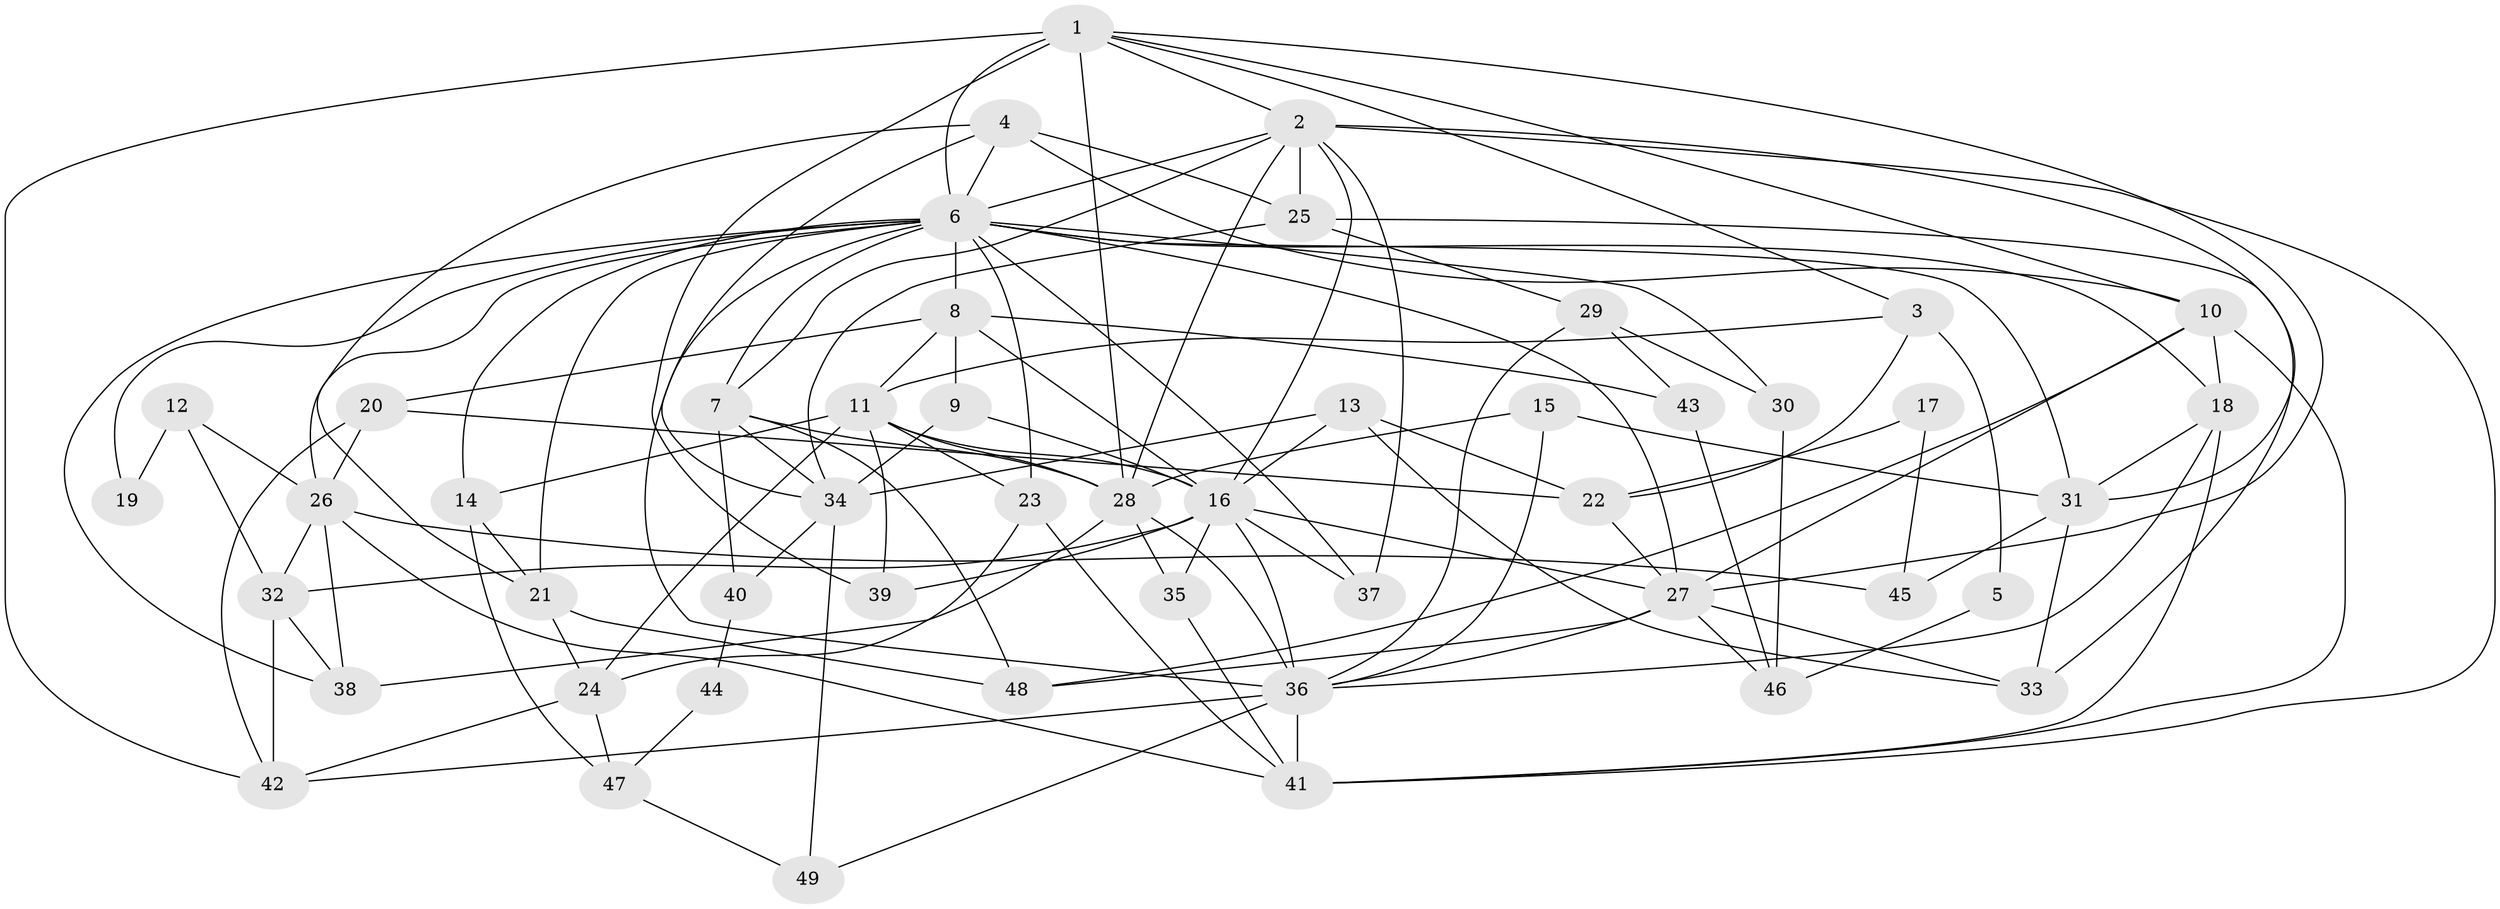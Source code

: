 // original degree distribution, {3: 0.25510204081632654, 4: 0.37755102040816324, 6: 0.07142857142857142, 2: 0.10204081632653061, 5: 0.14285714285714285, 7: 0.030612244897959183, 8: 0.02040816326530612}
// Generated by graph-tools (version 1.1) at 2025/36/03/09/25 02:36:13]
// undirected, 49 vertices, 125 edges
graph export_dot {
graph [start="1"]
  node [color=gray90,style=filled];
  1;
  2;
  3;
  4;
  5;
  6;
  7;
  8;
  9;
  10;
  11;
  12;
  13;
  14;
  15;
  16;
  17;
  18;
  19;
  20;
  21;
  22;
  23;
  24;
  25;
  26;
  27;
  28;
  29;
  30;
  31;
  32;
  33;
  34;
  35;
  36;
  37;
  38;
  39;
  40;
  41;
  42;
  43;
  44;
  45;
  46;
  47;
  48;
  49;
  1 -- 2 [weight=1.0];
  1 -- 3 [weight=1.0];
  1 -- 6 [weight=1.0];
  1 -- 10 [weight=1.0];
  1 -- 27 [weight=1.0];
  1 -- 28 [weight=1.0];
  1 -- 39 [weight=2.0];
  1 -- 42 [weight=1.0];
  2 -- 6 [weight=2.0];
  2 -- 7 [weight=1.0];
  2 -- 16 [weight=1.0];
  2 -- 25 [weight=2.0];
  2 -- 28 [weight=1.0];
  2 -- 31 [weight=2.0];
  2 -- 37 [weight=2.0];
  2 -- 41 [weight=1.0];
  3 -- 5 [weight=1.0];
  3 -- 11 [weight=1.0];
  3 -- 22 [weight=1.0];
  4 -- 6 [weight=1.0];
  4 -- 10 [weight=1.0];
  4 -- 21 [weight=1.0];
  4 -- 25 [weight=1.0];
  4 -- 34 [weight=1.0];
  5 -- 46 [weight=1.0];
  6 -- 7 [weight=1.0];
  6 -- 8 [weight=2.0];
  6 -- 14 [weight=1.0];
  6 -- 18 [weight=2.0];
  6 -- 19 [weight=1.0];
  6 -- 21 [weight=1.0];
  6 -- 23 [weight=1.0];
  6 -- 26 [weight=2.0];
  6 -- 27 [weight=2.0];
  6 -- 30 [weight=1.0];
  6 -- 31 [weight=1.0];
  6 -- 36 [weight=2.0];
  6 -- 37 [weight=1.0];
  6 -- 38 [weight=1.0];
  7 -- 28 [weight=1.0];
  7 -- 34 [weight=1.0];
  7 -- 40 [weight=1.0];
  7 -- 48 [weight=1.0];
  8 -- 9 [weight=1.0];
  8 -- 11 [weight=1.0];
  8 -- 16 [weight=1.0];
  8 -- 20 [weight=1.0];
  8 -- 43 [weight=1.0];
  9 -- 16 [weight=1.0];
  9 -- 34 [weight=1.0];
  10 -- 18 [weight=1.0];
  10 -- 27 [weight=1.0];
  10 -- 41 [weight=1.0];
  10 -- 48 [weight=1.0];
  11 -- 14 [weight=1.0];
  11 -- 16 [weight=1.0];
  11 -- 23 [weight=1.0];
  11 -- 24 [weight=2.0];
  11 -- 28 [weight=1.0];
  11 -- 39 [weight=1.0];
  12 -- 19 [weight=1.0];
  12 -- 26 [weight=1.0];
  12 -- 32 [weight=1.0];
  13 -- 16 [weight=1.0];
  13 -- 22 [weight=1.0];
  13 -- 33 [weight=1.0];
  13 -- 34 [weight=1.0];
  14 -- 21 [weight=1.0];
  14 -- 47 [weight=1.0];
  15 -- 28 [weight=1.0];
  15 -- 31 [weight=1.0];
  15 -- 36 [weight=1.0];
  16 -- 27 [weight=1.0];
  16 -- 32 [weight=1.0];
  16 -- 35 [weight=1.0];
  16 -- 36 [weight=1.0];
  16 -- 37 [weight=1.0];
  16 -- 39 [weight=1.0];
  17 -- 22 [weight=1.0];
  17 -- 45 [weight=1.0];
  18 -- 31 [weight=1.0];
  18 -- 36 [weight=2.0];
  18 -- 41 [weight=1.0];
  20 -- 22 [weight=1.0];
  20 -- 26 [weight=1.0];
  20 -- 42 [weight=1.0];
  21 -- 24 [weight=3.0];
  21 -- 48 [weight=1.0];
  22 -- 27 [weight=1.0];
  23 -- 24 [weight=1.0];
  23 -- 41 [weight=1.0];
  24 -- 42 [weight=1.0];
  24 -- 47 [weight=1.0];
  25 -- 29 [weight=1.0];
  25 -- 33 [weight=1.0];
  25 -- 34 [weight=1.0];
  26 -- 32 [weight=1.0];
  26 -- 38 [weight=1.0];
  26 -- 41 [weight=1.0];
  26 -- 45 [weight=1.0];
  27 -- 33 [weight=1.0];
  27 -- 36 [weight=1.0];
  27 -- 46 [weight=1.0];
  27 -- 48 [weight=1.0];
  28 -- 35 [weight=1.0];
  28 -- 36 [weight=1.0];
  28 -- 38 [weight=1.0];
  29 -- 30 [weight=1.0];
  29 -- 36 [weight=1.0];
  29 -- 43 [weight=1.0];
  30 -- 46 [weight=1.0];
  31 -- 33 [weight=1.0];
  31 -- 45 [weight=1.0];
  32 -- 38 [weight=1.0];
  32 -- 42 [weight=1.0];
  34 -- 40 [weight=1.0];
  34 -- 49 [weight=1.0];
  35 -- 41 [weight=1.0];
  36 -- 41 [weight=1.0];
  36 -- 42 [weight=1.0];
  36 -- 49 [weight=1.0];
  40 -- 44 [weight=1.0];
  43 -- 46 [weight=1.0];
  44 -- 47 [weight=1.0];
  47 -- 49 [weight=1.0];
}
